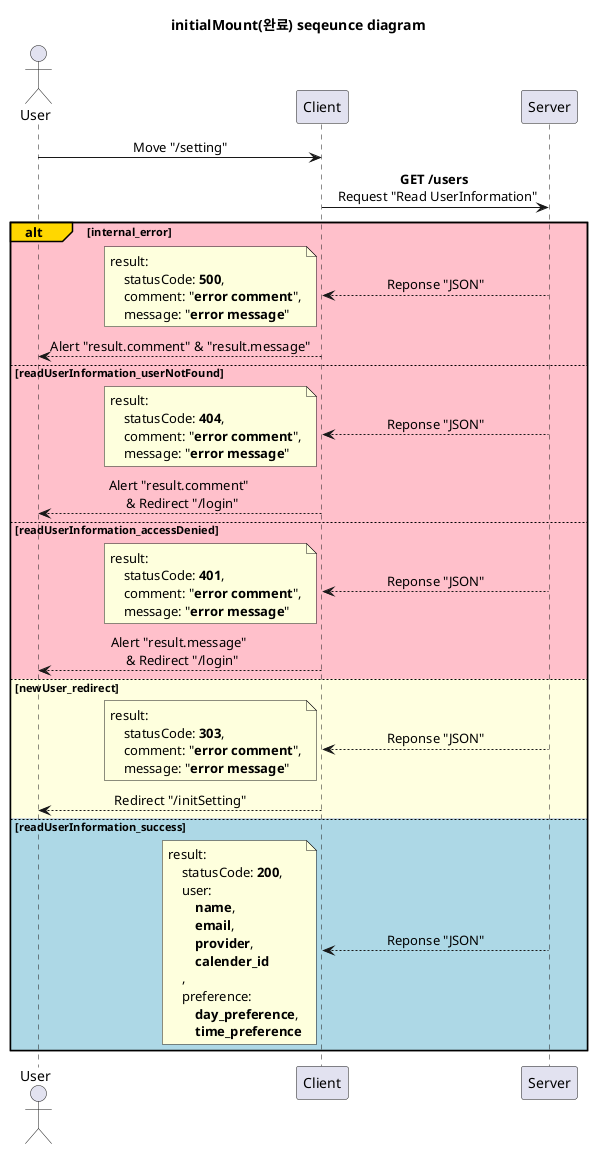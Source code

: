 @startuml initialMount(완료)
'http://localhost:3000/setting

title initialMount(완료) seqeunce diagram

skinparam SequenceMessageAlignment center

participant Server order 30
participant Client order 20
actor User order 10

User -> Client: Move "/setting"

Client -> Server: **GET /users** \n Request "Read UserInformation"

alt#Gold #Pink internal_error
    Client <-- Server: Reponse "JSON"
    note left
        result:
            statusCode: **500**,
            comment: "**error comment**",
            message: "**error message**"
    end note
    User <-- Client: Alert "result.comment" & "result.message"

else #Pink readUserInformation_userNotFound
    Client <-- Server: Reponse "JSON"
    note left
        result:
            statusCode: **404**,
            comment: "**error comment**",
            message: "**error message**"
    end note
    User <-- Client: Alert "result.comment" \n & Redirect "/login"

else #Pink readUserInformation_accessDenied
    Client <-- Server: Reponse "JSON"
    note left
        result:
            statusCode: **401**,
            comment: "**error comment**",
            message: "**error message**"
    end note
    User <-- Client: Alert "result.message" \n & Redirect "/login"

else #LightYellow newUser_redirect
    Client <-- Server: Reponse "JSON"
    note left
        result:
            statusCode: **303**,
            comment: "**error comment**",
            message: "**error message**"
    end note
    User <-- Client: Redirect "/initSetting"

else #LightBlue readUserInformation_success
    Client <-- Server: Reponse "JSON"
    note left
        result:
            statusCode: **200**,
            user:
                **name**,
                **email**,
                **provider**,
                **calender_id**
            ,
            preference:
                **day_preference**,
                **time_preference**
    end note
end

@enduml